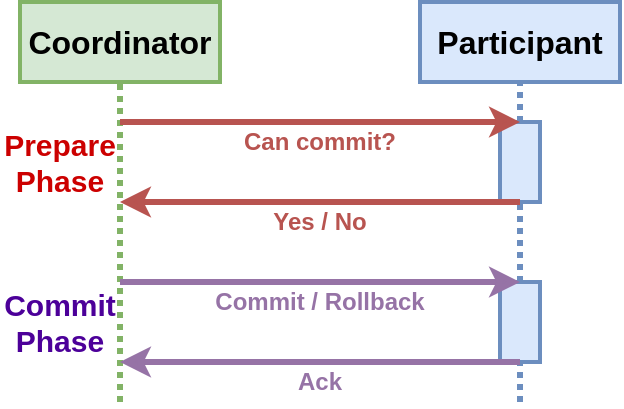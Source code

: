 <mxfile version="13.3.0" type="device"><diagram id="XRYc-t3F5DnQEpO1Lj_t" name="Page-1"><mxGraphModel dx="1295" dy="688" grid="1" gridSize="10" guides="1" tooltips="1" connect="1" arrows="1" fold="1" page="1" pageScale="1" pageWidth="2000" pageHeight="2000" math="0" shadow="0"><root><mxCell id="0"/><mxCell id="1" parent="0"/><mxCell id="4H9yDhhkWmbCg8b5vEMJ-1" value="&lt;font style=&quot;font-size: 16px&quot;&gt;&lt;b&gt;Coordinator&lt;/b&gt;&lt;/font&gt;" style="rounded=0;whiteSpace=wrap;html=1;strokeWidth=2;fillColor=#d5e8d4;strokeColor=#82b366;" parent="1" vertex="1"><mxGeometry x="330" y="160" width="100" height="40" as="geometry"/></mxCell><mxCell id="4H9yDhhkWmbCg8b5vEMJ-2" value="&lt;font style=&quot;font-size: 16px&quot;&gt;&lt;b&gt;Participant&lt;/b&gt;&lt;/font&gt;" style="rounded=0;whiteSpace=wrap;html=1;strokeWidth=2;fillColor=#dae8fc;strokeColor=#6c8ebf;" parent="1" vertex="1"><mxGeometry x="530" y="160" width="100" height="40" as="geometry"/></mxCell><mxCell id="4H9yDhhkWmbCg8b5vEMJ-3" value="" style="endArrow=none;dashed=1;html=1;entryX=0.5;entryY=1;entryDx=0;entryDy=0;strokeWidth=3;dashPattern=1 1;fillColor=#d5e8d4;strokeColor=#82b366;" parent="1" target="4H9yDhhkWmbCg8b5vEMJ-1" edge="1"><mxGeometry width="50" height="50" relative="1" as="geometry"><mxPoint x="380" y="360" as="sourcePoint"/><mxPoint x="690" y="360" as="targetPoint"/></mxGeometry></mxCell><mxCell id="4H9yDhhkWmbCg8b5vEMJ-5" value="" style="rounded=0;whiteSpace=wrap;html=1;strokeWidth=2;fillColor=#dae8fc;strokeColor=#6c8ebf;" parent="1" vertex="1"><mxGeometry x="570" y="220" width="20" height="40" as="geometry"/></mxCell><mxCell id="4H9yDhhkWmbCg8b5vEMJ-9" value="" style="endArrow=none;dashed=1;html=1;strokeWidth=3;entryX=0.5;entryY=1;entryDx=0;entryDy=0;exitX=0.5;exitY=0;exitDx=0;exitDy=0;dashPattern=1 1;fillColor=#dae8fc;strokeColor=#6c8ebf;" parent="1" source="4H9yDhhkWmbCg8b5vEMJ-5" target="4H9yDhhkWmbCg8b5vEMJ-2" edge="1"><mxGeometry width="50" height="50" relative="1" as="geometry"><mxPoint x="600" y="410" as="sourcePoint"/><mxPoint x="650" y="360" as="targetPoint"/></mxGeometry></mxCell><mxCell id="4H9yDhhkWmbCg8b5vEMJ-10" value="" style="endArrow=none;dashed=1;html=1;strokeWidth=3;entryX=0.5;entryY=1;entryDx=0;entryDy=0;dashPattern=1 1;exitX=0.5;exitY=0;exitDx=0;exitDy=0;fillColor=#dae8fc;strokeColor=#6c8ebf;" parent="1" source="4H9yDhhkWmbCg8b5vEMJ-12" target="4H9yDhhkWmbCg8b5vEMJ-5" edge="1"><mxGeometry width="50" height="50" relative="1" as="geometry"><mxPoint x="660" y="310" as="sourcePoint"/><mxPoint x="690" y="210" as="targetPoint"/></mxGeometry></mxCell><mxCell id="4H9yDhhkWmbCg8b5vEMJ-12" value="" style="rounded=0;whiteSpace=wrap;html=1;strokeWidth=2;fillColor=#dae8fc;strokeColor=#6c8ebf;" parent="1" vertex="1"><mxGeometry x="570" y="300" width="20" height="40" as="geometry"/></mxCell><mxCell id="4H9yDhhkWmbCg8b5vEMJ-14" value="" style="endArrow=none;dashed=1;html=1;strokeWidth=3;entryX=0.5;entryY=1;entryDx=0;entryDy=0;dashPattern=1 1;fillColor=#dae8fc;strokeColor=#6c8ebf;" parent="1" target="4H9yDhhkWmbCg8b5vEMJ-12" edge="1"><mxGeometry width="50" height="50" relative="1" as="geometry"><mxPoint x="580" y="360" as="sourcePoint"/><mxPoint x="590" y="210" as="targetPoint"/></mxGeometry></mxCell><mxCell id="4H9yDhhkWmbCg8b5vEMJ-15" value="" style="endArrow=classic;html=1;strokeWidth=3;entryX=0.5;entryY=0;entryDx=0;entryDy=0;fillColor=#f8cecc;strokeColor=#b85450;" parent="1" target="4H9yDhhkWmbCg8b5vEMJ-5" edge="1"><mxGeometry width="50" height="50" relative="1" as="geometry"><mxPoint x="380" y="220" as="sourcePoint"/><mxPoint x="690" y="360" as="targetPoint"/></mxGeometry></mxCell><mxCell id="4H9yDhhkWmbCg8b5vEMJ-16" value="" style="endArrow=classic;html=1;strokeWidth=3;exitX=0.5;exitY=1;exitDx=0;exitDy=0;fillColor=#f8cecc;strokeColor=#b85450;" parent="1" source="4H9yDhhkWmbCg8b5vEMJ-5" edge="1"><mxGeometry width="50" height="50" relative="1" as="geometry"><mxPoint x="700" y="300" as="sourcePoint"/><mxPoint x="380" y="260" as="targetPoint"/></mxGeometry></mxCell><mxCell id="4H9yDhhkWmbCg8b5vEMJ-17" value="" style="endArrow=classic;html=1;strokeWidth=3;entryX=0.5;entryY=0;entryDx=0;entryDy=0;fillColor=#e1d5e7;strokeColor=#9673a6;" parent="1" target="4H9yDhhkWmbCg8b5vEMJ-12" edge="1"><mxGeometry width="50" height="50" relative="1" as="geometry"><mxPoint x="380" y="300" as="sourcePoint"/><mxPoint x="290" y="400" as="targetPoint"/></mxGeometry></mxCell><mxCell id="4H9yDhhkWmbCg8b5vEMJ-18" value="" style="endArrow=classic;html=1;strokeWidth=3;exitX=0.5;exitY=1;exitDx=0;exitDy=0;fillColor=#e1d5e7;strokeColor=#9673a6;" parent="1" source="4H9yDhhkWmbCg8b5vEMJ-12" edge="1"><mxGeometry width="50" height="50" relative="1" as="geometry"><mxPoint x="650" y="380" as="sourcePoint"/><mxPoint x="380" y="340" as="targetPoint"/></mxGeometry></mxCell><mxCell id="4H9yDhhkWmbCg8b5vEMJ-19" value="&lt;b&gt;&lt;font color=&quot;#b85450&quot;&gt;Can commit?&lt;/font&gt;&lt;/b&gt;" style="text;html=1;strokeColor=none;fillColor=none;align=center;verticalAlign=middle;whiteSpace=wrap;rounded=0;" parent="1" vertex="1"><mxGeometry x="410" y="220" width="140" height="20" as="geometry"/></mxCell><mxCell id="4H9yDhhkWmbCg8b5vEMJ-21" value="&lt;font size=&quot;1&quot; color=&quot;#b85450&quot;&gt;&lt;b style=&quot;font-size: 12px&quot;&gt;Yes / No&lt;/b&gt;&lt;/font&gt;" style="text;html=1;strokeColor=none;fillColor=none;align=center;verticalAlign=middle;whiteSpace=wrap;rounded=0;" parent="1" vertex="1"><mxGeometry x="410" y="260" width="140" height="20" as="geometry"/></mxCell><mxCell id="4H9yDhhkWmbCg8b5vEMJ-25" value="&lt;font size=&quot;1&quot; color=&quot;#9673a6&quot;&gt;&lt;b style=&quot;font-size: 12px&quot;&gt;Commit / Rollback&lt;/b&gt;&lt;/font&gt;" style="text;html=1;strokeColor=none;fillColor=none;align=center;verticalAlign=middle;whiteSpace=wrap;rounded=0;" parent="1" vertex="1"><mxGeometry x="410" y="300" width="140" height="20" as="geometry"/></mxCell><mxCell id="4H9yDhhkWmbCg8b5vEMJ-26" value="&lt;font size=&quot;1&quot; color=&quot;#9673a6&quot;&gt;&lt;b style=&quot;font-size: 12px&quot;&gt;Ack&lt;/b&gt;&lt;/font&gt;" style="text;html=1;strokeColor=none;fillColor=none;align=center;verticalAlign=middle;whiteSpace=wrap;rounded=0;" parent="1" vertex="1"><mxGeometry x="410" y="340" width="140" height="20" as="geometry"/></mxCell><mxCell id="4H9yDhhkWmbCg8b5vEMJ-28" value="&lt;font style=&quot;font-size: 15px&quot; color=&quot;#cc0000&quot;&gt;&lt;b&gt;Prepare&lt;br&gt;Phase&lt;br&gt;&lt;/b&gt;&lt;/font&gt;" style="text;html=1;strokeColor=none;fillColor=none;align=center;verticalAlign=middle;whiteSpace=wrap;rounded=0;" parent="1" vertex="1"><mxGeometry x="320" y="220" width="60" height="40" as="geometry"/></mxCell><mxCell id="4H9yDhhkWmbCg8b5vEMJ-29" value="&lt;font style=&quot;font-size: 15px&quot; color=&quot;#4c0099&quot;&gt;&lt;b&gt;Commit&lt;br&gt;Phase&lt;br&gt;&lt;/b&gt;&lt;/font&gt;" style="text;html=1;strokeColor=none;fillColor=none;align=center;verticalAlign=middle;whiteSpace=wrap;rounded=0;" parent="1" vertex="1"><mxGeometry x="320" y="300" width="60" height="40" as="geometry"/></mxCell></root></mxGraphModel></diagram></mxfile>